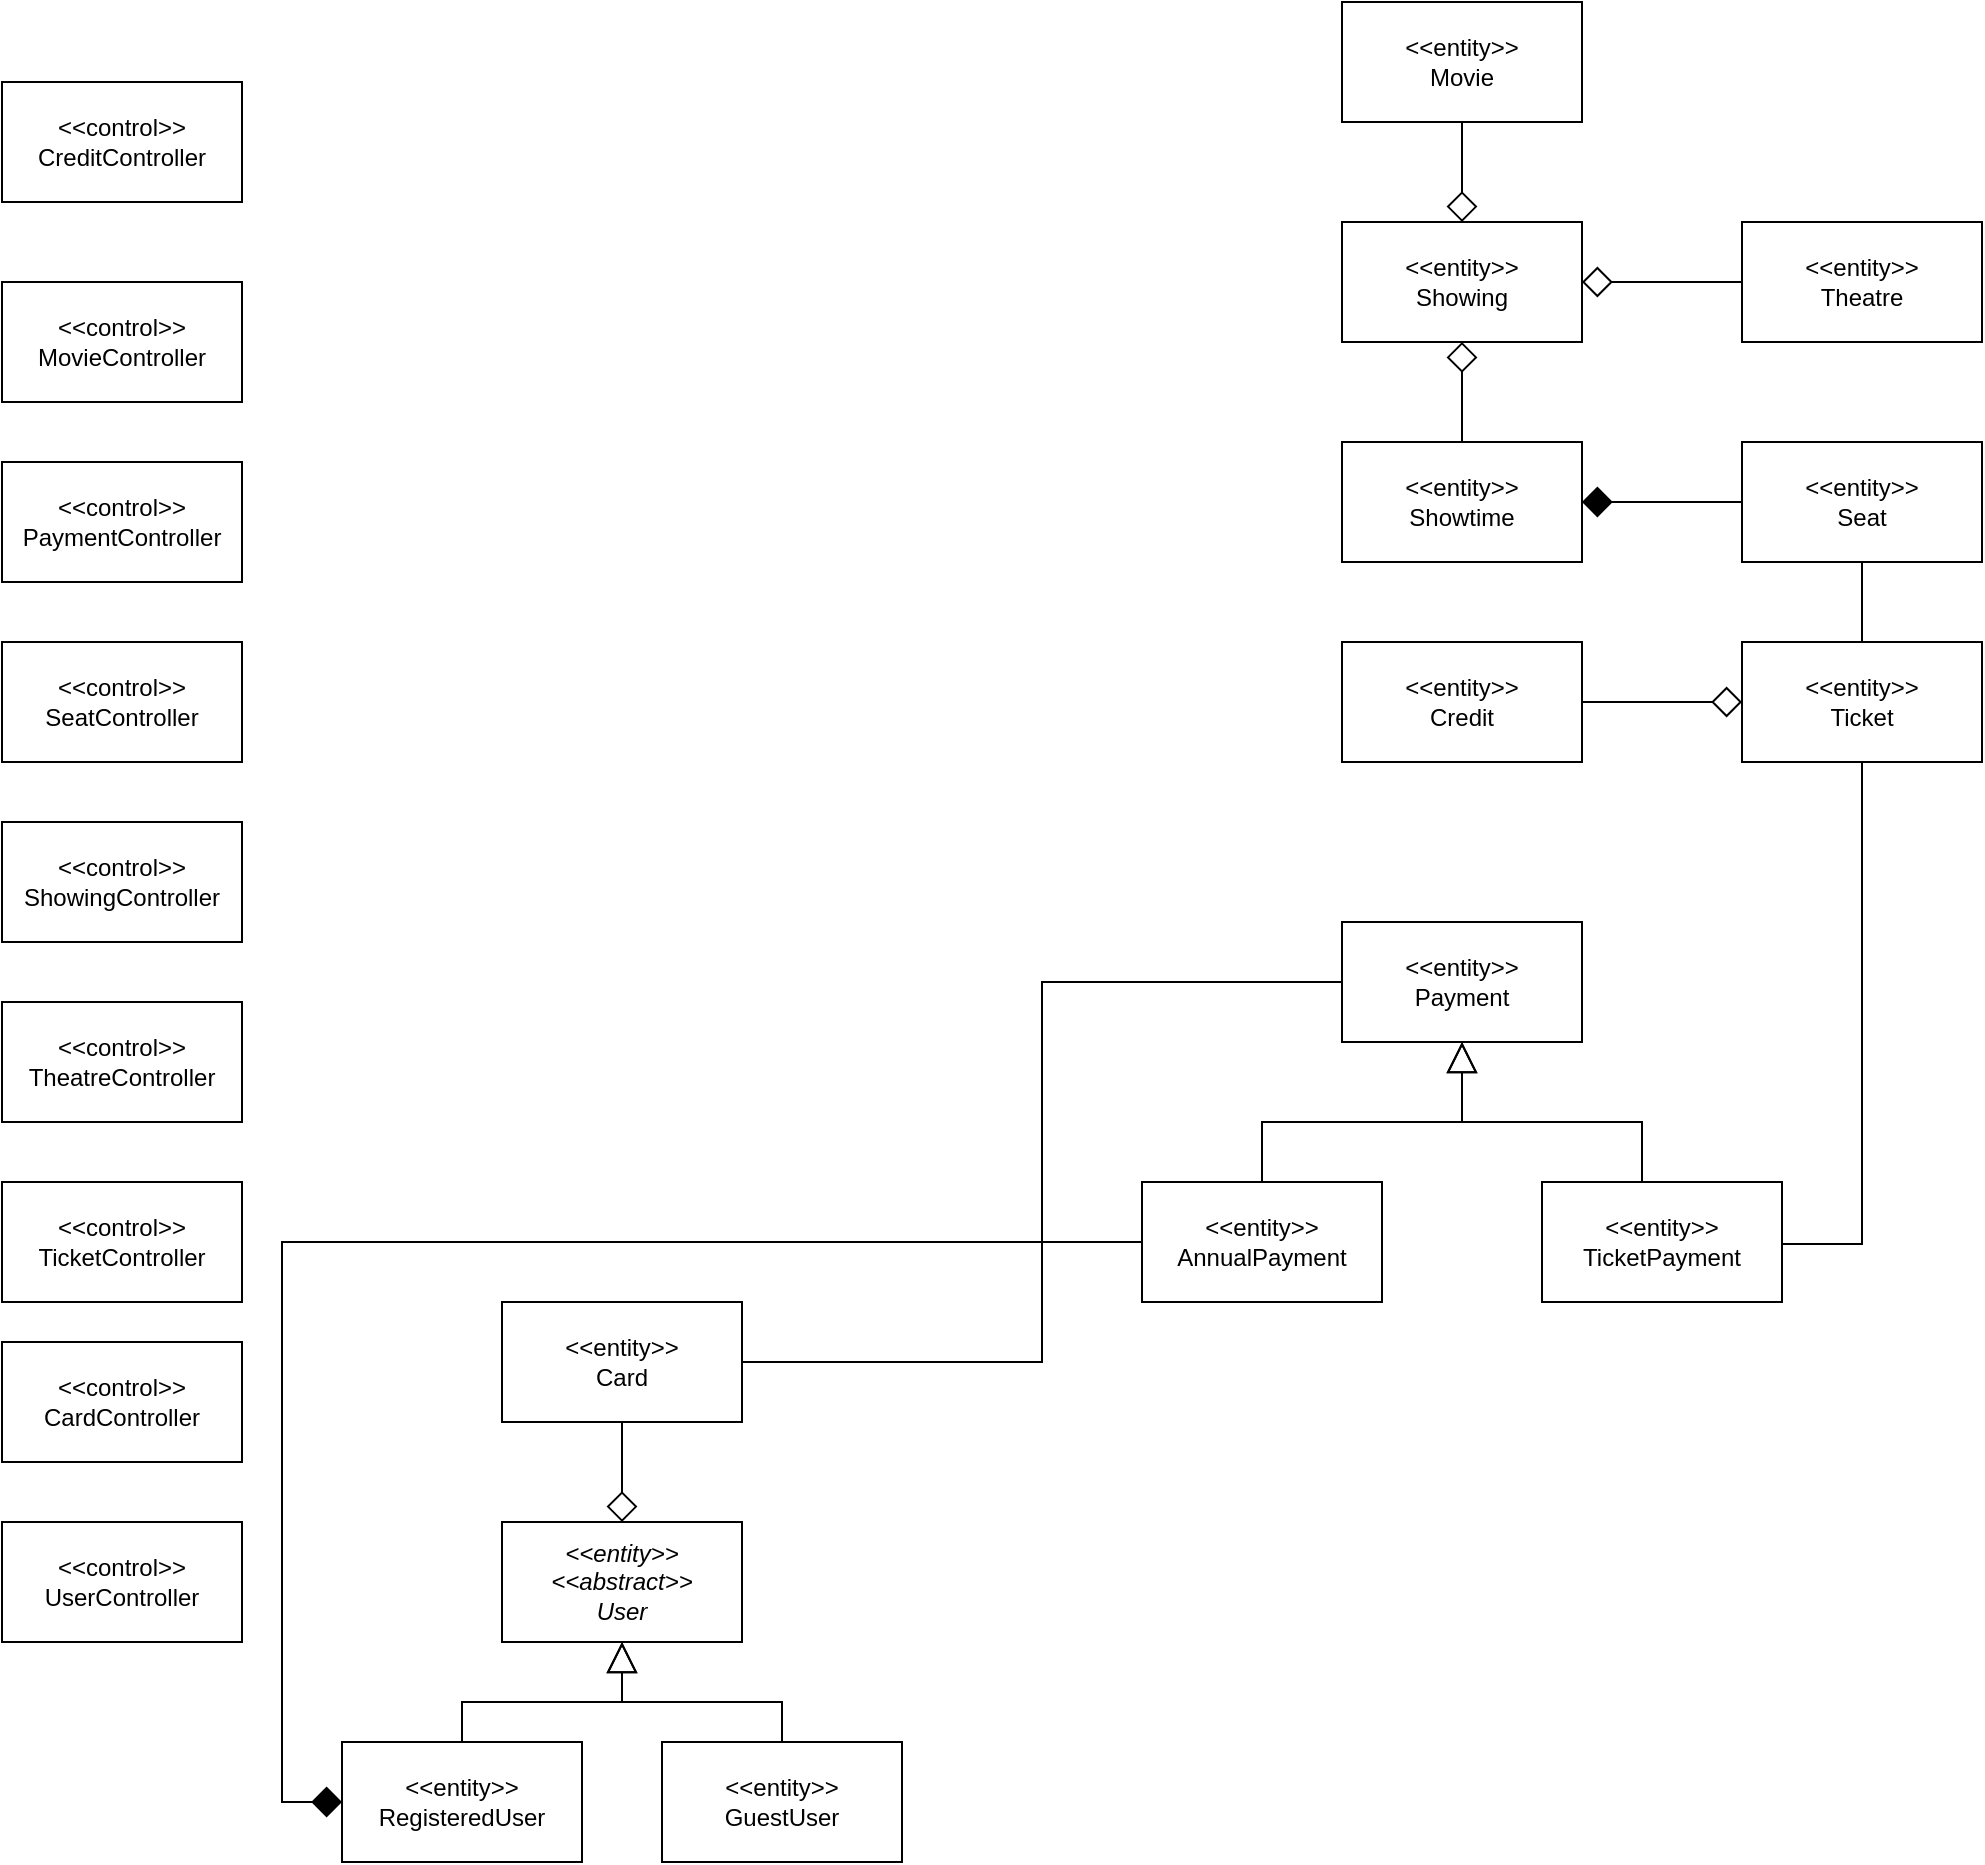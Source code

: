 <mxfile version="20.6.0" type="device"><diagram id="C5RBs43oDa-KdzZeNtuy" name="ClassDiagramWithRelationship"><mxGraphModel dx="1904" dy="690" grid="1" gridSize="10" guides="1" tooltips="1" connect="1" arrows="1" fold="1" page="1" pageScale="1" pageWidth="827" pageHeight="1169" math="0" shadow="0"><root><mxCell id="WIyWlLk6GJQsqaUBKTNV-0"/><mxCell id="WIyWlLk6GJQsqaUBKTNV-1" parent="WIyWlLk6GJQsqaUBKTNV-0"/><mxCell id="WvTQ3Xig4skDb0uY7sKW-33" style="edgeStyle=orthogonalEdgeStyle;rounded=0;orthogonalLoop=1;jettySize=auto;html=1;startArrow=none;startFill=0;endArrow=none;endFill=0;startSize=13;endSize=13;" parent="WIyWlLk6GJQsqaUBKTNV-1" source="Vw3LxaBkBs-qj7UnPlMT-15" target="Vw3LxaBkBs-qj7UnPlMT-19" edge="1"><mxGeometry relative="1" as="geometry"><mxPoint x="760" y="699" as="sourcePoint"/><mxPoint x="780" y="640" as="targetPoint"/><Array as="points"/></mxGeometry></mxCell><mxCell id="WvTQ3Xig4skDb0uY7sKW-32" style="edgeStyle=orthogonalEdgeStyle;rounded=0;orthogonalLoop=1;jettySize=auto;html=1;startArrow=none;startFill=0;endArrow=diamond;endFill=1;startSize=13;endSize=13;" parent="WIyWlLk6GJQsqaUBKTNV-1" source="Vw3LxaBkBs-qj7UnPlMT-19" target="Vw3LxaBkBs-qj7UnPlMT-18" edge="1"><mxGeometry relative="1" as="geometry"><Array as="points"/><mxPoint x="700" y="525" as="sourcePoint"/><mxPoint x="630" y="525" as="targetPoint"/></mxGeometry></mxCell><mxCell id="WvTQ3Xig4skDb0uY7sKW-34" style="edgeStyle=orthogonalEdgeStyle;rounded=0;orthogonalLoop=1;jettySize=auto;html=1;startArrow=none;startFill=0;endArrow=none;endFill=0;startSize=13;endSize=13;" parent="WIyWlLk6GJQsqaUBKTNV-1" source="Vw3LxaBkBs-qj7UnPlMT-16" target="Vw3LxaBkBs-qj7UnPlMT-15" edge="1"><mxGeometry relative="1" as="geometry"><mxPoint x="540" y="631" as="sourcePoint"/><mxPoint x="700" y="751" as="targetPoint"/><Array as="points"><mxPoint x="590" y="751"/><mxPoint x="750" y="751"/></Array></mxGeometry></mxCell><mxCell id="WvTQ3Xig4skDb0uY7sKW-12" style="edgeStyle=orthogonalEdgeStyle;rounded=0;orthogonalLoop=1;jettySize=auto;html=1;startArrow=diamond;startFill=0;endArrow=none;endFill=0;startSize=13;endSize=6;" parent="WIyWlLk6GJQsqaUBKTNV-1" source="Vw3LxaBkBs-qj7UnPlMT-11" target="Vw3LxaBkBs-qj7UnPlMT-12" edge="1"><mxGeometry relative="1" as="geometry"><Array as="points"><mxPoint x="730" y="240"/><mxPoint x="730" y="240"/></Array><mxPoint x="630" y="277" as="sourcePoint"/><mxPoint x="700" y="277" as="targetPoint"/></mxGeometry></mxCell><mxCell id="WvTQ3Xig4skDb0uY7sKW-13" style="edgeStyle=orthogonalEdgeStyle;rounded=0;orthogonalLoop=1;jettySize=auto;html=1;startArrow=diamond;startFill=0;endArrow=none;endFill=0;startSize=13;endSize=6;exitX=0.5;exitY=1;exitDx=0;exitDy=0;" parent="WIyWlLk6GJQsqaUBKTNV-1" source="Vw3LxaBkBs-qj7UnPlMT-11" target="Vw3LxaBkBs-qj7UnPlMT-18" edge="1"><mxGeometry relative="1" as="geometry"><mxPoint x="550" y="320" as="sourcePoint"/><mxPoint x="550" y="457.5" as="targetPoint"/></mxGeometry></mxCell><mxCell id="WvTQ3Xig4skDb0uY7sKW-11" style="edgeStyle=orthogonalEdgeStyle;rounded=0;orthogonalLoop=1;jettySize=auto;html=1;startArrow=none;startFill=0;endArrow=diamond;endFill=0;endSize=13;startSize=13;" parent="WIyWlLk6GJQsqaUBKTNV-1" source="Vw3LxaBkBs-qj7UnPlMT-8" target="Vw3LxaBkBs-qj7UnPlMT-11" edge="1"><mxGeometry relative="1" as="geometry"><mxPoint x="700" y="80" as="sourcePoint"/><Array as="points"/><mxPoint x="550" y="210" as="targetPoint"/></mxGeometry></mxCell><mxCell id="WvTQ3Xig4skDb0uY7sKW-56" style="edgeStyle=orthogonalEdgeStyle;rounded=0;orthogonalLoop=1;jettySize=auto;html=1;startArrow=none;startFill=0;endArrow=block;endFill=0;startSize=13;endSize=13;" parent="WIyWlLk6GJQsqaUBKTNV-1" source="Vw3LxaBkBs-qj7UnPlMT-17" target="Vw3LxaBkBs-qj7UnPlMT-13" edge="1"><mxGeometry relative="1" as="geometry"><Array as="points"><mxPoint x="450" y="690"/><mxPoint x="550" y="690"/></Array><mxPoint x="240" y="700" as="sourcePoint"/></mxGeometry></mxCell><mxCell id="7rNk9e3ZUWS-Wxtz7FM0-44" style="edgeStyle=orthogonalEdgeStyle;rounded=0;orthogonalLoop=1;jettySize=auto;html=1;exitX=0;exitY=0.5;exitDx=0;exitDy=0;entryX=0;entryY=0.5;entryDx=0;entryDy=0;endArrow=diamond;endFill=1;endSize=13;" parent="WIyWlLk6GJQsqaUBKTNV-1" source="Vw3LxaBkBs-qj7UnPlMT-17" target="Vw3LxaBkBs-qj7UnPlMT-0" edge="1"><mxGeometry relative="1" as="geometry"><mxPoint x="100" y="750" as="sourcePoint"/><mxPoint x="90" y="-219" as="targetPoint"/></mxGeometry></mxCell><mxCell id="WvTQ3Xig4skDb0uY7sKW-55" style="edgeStyle=orthogonalEdgeStyle;rounded=0;orthogonalLoop=1;jettySize=auto;html=1;startArrow=none;startFill=0;endArrow=block;endFill=0;startSize=13;endSize=13;" parent="WIyWlLk6GJQsqaUBKTNV-1" source="Vw3LxaBkBs-qj7UnPlMT-16" target="Vw3LxaBkBs-qj7UnPlMT-13" edge="1"><mxGeometry relative="1" as="geometry"><mxPoint x="409" y="700" as="sourcePoint"/><Array as="points"><mxPoint x="640" y="690"/><mxPoint x="550" y="690"/></Array></mxGeometry></mxCell><mxCell id="7rNk9e3ZUWS-Wxtz7FM0-7" style="edgeStyle=orthogonalEdgeStyle;rounded=0;orthogonalLoop=1;jettySize=auto;html=1;startArrow=none;startFill=0;endArrow=block;endFill=0;startSize=13;endSize=13;" parent="WIyWlLk6GJQsqaUBKTNV-1" source="Vw3LxaBkBs-qj7UnPlMT-0" target="Vw3LxaBkBs-qj7UnPlMT-4" edge="1"><mxGeometry relative="1" as="geometry"><Array as="points"><mxPoint x="50" y="980"/><mxPoint x="130" y="980"/></Array><mxPoint x="190" y="395" as="sourcePoint"/><mxPoint x="320" y="470" as="targetPoint"/></mxGeometry></mxCell><mxCell id="7rNk9e3ZUWS-Wxtz7FM0-8" style="edgeStyle=orthogonalEdgeStyle;rounded=0;orthogonalLoop=1;jettySize=auto;html=1;startArrow=none;startFill=0;endArrow=block;endFill=0;startSize=13;endSize=13;" parent="WIyWlLk6GJQsqaUBKTNV-1" source="Vw3LxaBkBs-qj7UnPlMT-2" target="Vw3LxaBkBs-qj7UnPlMT-4" edge="1"><mxGeometry relative="1" as="geometry"><Array as="points"><mxPoint x="210" y="980"/><mxPoint x="130" y="980"/></Array><mxPoint x="400" y="395" as="sourcePoint"/><mxPoint x="320" y="470" as="targetPoint"/></mxGeometry></mxCell><mxCell id="7rNk9e3ZUWS-Wxtz7FM0-9" style="edgeStyle=orthogonalEdgeStyle;rounded=0;orthogonalLoop=1;jettySize=auto;html=1;startArrow=none;startFill=0;endArrow=diamond;endFill=0;endSize=13;startSize=13;" parent="WIyWlLk6GJQsqaUBKTNV-1" source="Vw3LxaBkBs-qj7UnPlMT-7" target="Vw3LxaBkBs-qj7UnPlMT-15" edge="1"><mxGeometry relative="1" as="geometry"><mxPoint x="474" y="515" as="sourcePoint"/><mxPoint x="390" y="559" as="targetPoint"/><Array as="points"/></mxGeometry></mxCell><mxCell id="Vw3LxaBkBs-qj7UnPlMT-0" value="&amp;lt;&amp;lt;entity&amp;gt;&amp;gt;&lt;br&gt;RegisteredUser" style="rounded=0;whiteSpace=wrap;html=1;shadow=0;" parent="WIyWlLk6GJQsqaUBKTNV-1" vertex="1"><mxGeometry x="-10" y="1000" width="120" height="60" as="geometry"/></mxCell><mxCell id="Vw3LxaBkBs-qj7UnPlMT-2" value="&amp;lt;&amp;lt;entity&amp;gt;&amp;gt;&lt;br&gt;GuestUser" style="rounded=0;whiteSpace=wrap;html=1;shadow=0;" parent="WIyWlLk6GJQsqaUBKTNV-1" vertex="1"><mxGeometry x="150" y="1000" width="120" height="60" as="geometry"/></mxCell><mxCell id="Vw3LxaBkBs-qj7UnPlMT-4" value="&lt;i&gt;&amp;lt;&amp;lt;entity&amp;gt;&amp;gt;&lt;br&gt;&amp;lt;&amp;lt;abstract&amp;gt;&amp;gt;&lt;br&gt;User&lt;/i&gt;" style="rounded=0;whiteSpace=wrap;html=1;shadow=0;" parent="WIyWlLk6GJQsqaUBKTNV-1" vertex="1"><mxGeometry x="70" y="890" width="120" height="60" as="geometry"/></mxCell><mxCell id="Vw3LxaBkBs-qj7UnPlMT-7" value="&amp;lt;&amp;lt;entity&amp;gt;&amp;gt;&lt;br&gt;Credit" style="rounded=0;whiteSpace=wrap;html=1;shadow=0;" parent="WIyWlLk6GJQsqaUBKTNV-1" vertex="1"><mxGeometry x="490" y="450" width="120" height="60" as="geometry"/></mxCell><mxCell id="Vw3LxaBkBs-qj7UnPlMT-8" value="&amp;lt;&amp;lt;entity&amp;gt;&amp;gt;&lt;br&gt;Movie" style="rounded=0;whiteSpace=wrap;html=1;shadow=0;" parent="WIyWlLk6GJQsqaUBKTNV-1" vertex="1"><mxGeometry x="490" y="130" width="120" height="60" as="geometry"/></mxCell><mxCell id="Vw3LxaBkBs-qj7UnPlMT-11" value="&amp;lt;&amp;lt;entity&amp;gt;&amp;gt;&lt;br&gt;Showing" style="rounded=0;whiteSpace=wrap;html=1;shadow=0;" parent="WIyWlLk6GJQsqaUBKTNV-1" vertex="1"><mxGeometry x="490" y="240" width="120" height="60" as="geometry"/></mxCell><mxCell id="Vw3LxaBkBs-qj7UnPlMT-12" value="&amp;lt;&amp;lt;entity&amp;gt;&amp;gt;&lt;br&gt;Theatre" style="rounded=0;whiteSpace=wrap;html=1;shadow=0;" parent="WIyWlLk6GJQsqaUBKTNV-1" vertex="1"><mxGeometry x="690" y="240" width="120" height="60" as="geometry"/></mxCell><mxCell id="Vw3LxaBkBs-qj7UnPlMT-21" style="edgeStyle=orthogonalEdgeStyle;rounded=0;orthogonalLoop=1;jettySize=auto;html=1;exitX=0;exitY=0.5;exitDx=0;exitDy=0;entryX=1;entryY=0.5;entryDx=0;entryDy=0;endArrow=none;endFill=0;endSize=13;" parent="WIyWlLk6GJQsqaUBKTNV-1" source="Vw3LxaBkBs-qj7UnPlMT-13" target="Vw3LxaBkBs-qj7UnPlMT-20" edge="1"><mxGeometry relative="1" as="geometry"/></mxCell><mxCell id="Vw3LxaBkBs-qj7UnPlMT-13" value="&amp;lt;&amp;lt;entity&amp;gt;&amp;gt;&lt;br&gt;Payment" style="rounded=0;whiteSpace=wrap;html=1;shadow=0;" parent="WIyWlLk6GJQsqaUBKTNV-1" vertex="1"><mxGeometry x="490" y="590" width="120" height="60" as="geometry"/></mxCell><mxCell id="Vw3LxaBkBs-qj7UnPlMT-15" value="&amp;lt;&amp;lt;entity&amp;gt;&amp;gt;&lt;br&gt;Ticket" style="rounded=0;whiteSpace=wrap;html=1;shadow=0;" parent="WIyWlLk6GJQsqaUBKTNV-1" vertex="1"><mxGeometry x="690" y="450" width="120" height="60" as="geometry"/></mxCell><mxCell id="Vw3LxaBkBs-qj7UnPlMT-16" value="&amp;lt;&amp;lt;entity&amp;gt;&amp;gt;&lt;br&gt;TicketPayment" style="rounded=0;whiteSpace=wrap;html=1;shadow=0;" parent="WIyWlLk6GJQsqaUBKTNV-1" vertex="1"><mxGeometry x="590" y="720" width="120" height="60" as="geometry"/></mxCell><mxCell id="Vw3LxaBkBs-qj7UnPlMT-17" value="&amp;lt;&amp;lt;entity&amp;gt;&amp;gt;&lt;br&gt;AnnualPayment" style="rounded=0;whiteSpace=wrap;html=1;shadow=0;" parent="WIyWlLk6GJQsqaUBKTNV-1" vertex="1"><mxGeometry x="390" y="720" width="120" height="60" as="geometry"/></mxCell><mxCell id="Vw3LxaBkBs-qj7UnPlMT-18" value="&amp;lt;&amp;lt;entity&amp;gt;&amp;gt;&lt;br&gt;Showtime" style="rounded=0;whiteSpace=wrap;html=1;shadow=0;" parent="WIyWlLk6GJQsqaUBKTNV-1" vertex="1"><mxGeometry x="490" y="350" width="120" height="60" as="geometry"/></mxCell><mxCell id="Vw3LxaBkBs-qj7UnPlMT-19" value="&amp;lt;&amp;lt;entity&amp;gt;&amp;gt;&lt;br&gt;Seat" style="rounded=0;whiteSpace=wrap;html=1;shadow=0;" parent="WIyWlLk6GJQsqaUBKTNV-1" vertex="1"><mxGeometry x="690" y="350" width="120" height="60" as="geometry"/></mxCell><mxCell id="uT6MMMDVEHB4Xlq_Jltg-76" style="edgeStyle=orthogonalEdgeStyle;rounded=0;orthogonalLoop=1;jettySize=auto;html=1;exitX=0.5;exitY=1;exitDx=0;exitDy=0;entryX=0.5;entryY=0;entryDx=0;entryDy=0;startArrow=none;startFill=0;endArrow=diamond;endFill=0;endSize=13;" edge="1" parent="WIyWlLk6GJQsqaUBKTNV-1" source="Vw3LxaBkBs-qj7UnPlMT-20" target="Vw3LxaBkBs-qj7UnPlMT-4"><mxGeometry relative="1" as="geometry"/></mxCell><mxCell id="Vw3LxaBkBs-qj7UnPlMT-20" value="&amp;lt;&amp;lt;entity&amp;gt;&amp;gt;&lt;br&gt;Card" style="rounded=0;whiteSpace=wrap;html=1;shadow=0;" parent="WIyWlLk6GJQsqaUBKTNV-1" vertex="1"><mxGeometry x="70" y="780" width="120" height="60" as="geometry"/></mxCell><mxCell id="uT6MMMDVEHB4Xlq_Jltg-10" value="&amp;lt;&amp;lt;control&amp;gt;&amp;gt;&lt;br&gt;PaymentController" style="rounded=0;whiteSpace=wrap;html=1;shadow=0;" vertex="1" parent="WIyWlLk6GJQsqaUBKTNV-1"><mxGeometry x="-180" y="360" width="120" height="60" as="geometry"/></mxCell><mxCell id="uT6MMMDVEHB4Xlq_Jltg-11" value="&amp;lt;&amp;lt;control&amp;gt;&amp;gt;&lt;br&gt;SeatController" style="rounded=0;whiteSpace=wrap;html=1;shadow=0;" vertex="1" parent="WIyWlLk6GJQsqaUBKTNV-1"><mxGeometry x="-180" y="450" width="120" height="60" as="geometry"/></mxCell><mxCell id="uT6MMMDVEHB4Xlq_Jltg-12" value="&amp;lt;&amp;lt;control&amp;gt;&amp;gt;&lt;br&gt;TheatreController" style="rounded=0;whiteSpace=wrap;html=1;shadow=0;" vertex="1" parent="WIyWlLk6GJQsqaUBKTNV-1"><mxGeometry x="-180" y="630" width="120" height="60" as="geometry"/></mxCell><mxCell id="uT6MMMDVEHB4Xlq_Jltg-13" value="&amp;lt;&amp;lt;control&amp;gt;&amp;gt;&lt;br&gt;MovieController" style="rounded=0;whiteSpace=wrap;html=1;shadow=0;" vertex="1" parent="WIyWlLk6GJQsqaUBKTNV-1"><mxGeometry x="-180" y="270" width="120" height="60" as="geometry"/></mxCell><mxCell id="uT6MMMDVEHB4Xlq_Jltg-14" value="&amp;lt;&amp;lt;control&amp;gt;&amp;gt;&lt;br&gt;TicketController" style="rounded=0;whiteSpace=wrap;html=1;shadow=0;" vertex="1" parent="WIyWlLk6GJQsqaUBKTNV-1"><mxGeometry x="-180" y="720" width="120" height="60" as="geometry"/></mxCell><mxCell id="uT6MMMDVEHB4Xlq_Jltg-15" value="&amp;lt;&amp;lt;control&amp;gt;&amp;gt;&lt;br&gt;ShowingController" style="rounded=0;whiteSpace=wrap;html=1;shadow=0;" vertex="1" parent="WIyWlLk6GJQsqaUBKTNV-1"><mxGeometry x="-180" y="540" width="120" height="60" as="geometry"/></mxCell><mxCell id="uT6MMMDVEHB4Xlq_Jltg-16" value="&amp;lt;&amp;lt;control&amp;gt;&amp;gt;&lt;br&gt;CardController" style="rounded=0;whiteSpace=wrap;html=1;shadow=0;" vertex="1" parent="WIyWlLk6GJQsqaUBKTNV-1"><mxGeometry x="-180" y="800" width="120" height="60" as="geometry"/></mxCell><mxCell id="uT6MMMDVEHB4Xlq_Jltg-17" value="&amp;lt;&amp;lt;control&amp;gt;&amp;gt;&lt;br&gt;CreditController" style="rounded=0;whiteSpace=wrap;html=1;shadow=0;" vertex="1" parent="WIyWlLk6GJQsqaUBKTNV-1"><mxGeometry x="-180" y="170" width="120" height="60" as="geometry"/></mxCell><mxCell id="uT6MMMDVEHB4Xlq_Jltg-18" value="&amp;lt;&amp;lt;control&amp;gt;&amp;gt;&lt;br&gt;UserController" style="rounded=0;whiteSpace=wrap;html=1;shadow=0;" vertex="1" parent="WIyWlLk6GJQsqaUBKTNV-1"><mxGeometry x="-180" y="890" width="120" height="60" as="geometry"/></mxCell></root></mxGraphModel></diagram></mxfile>
